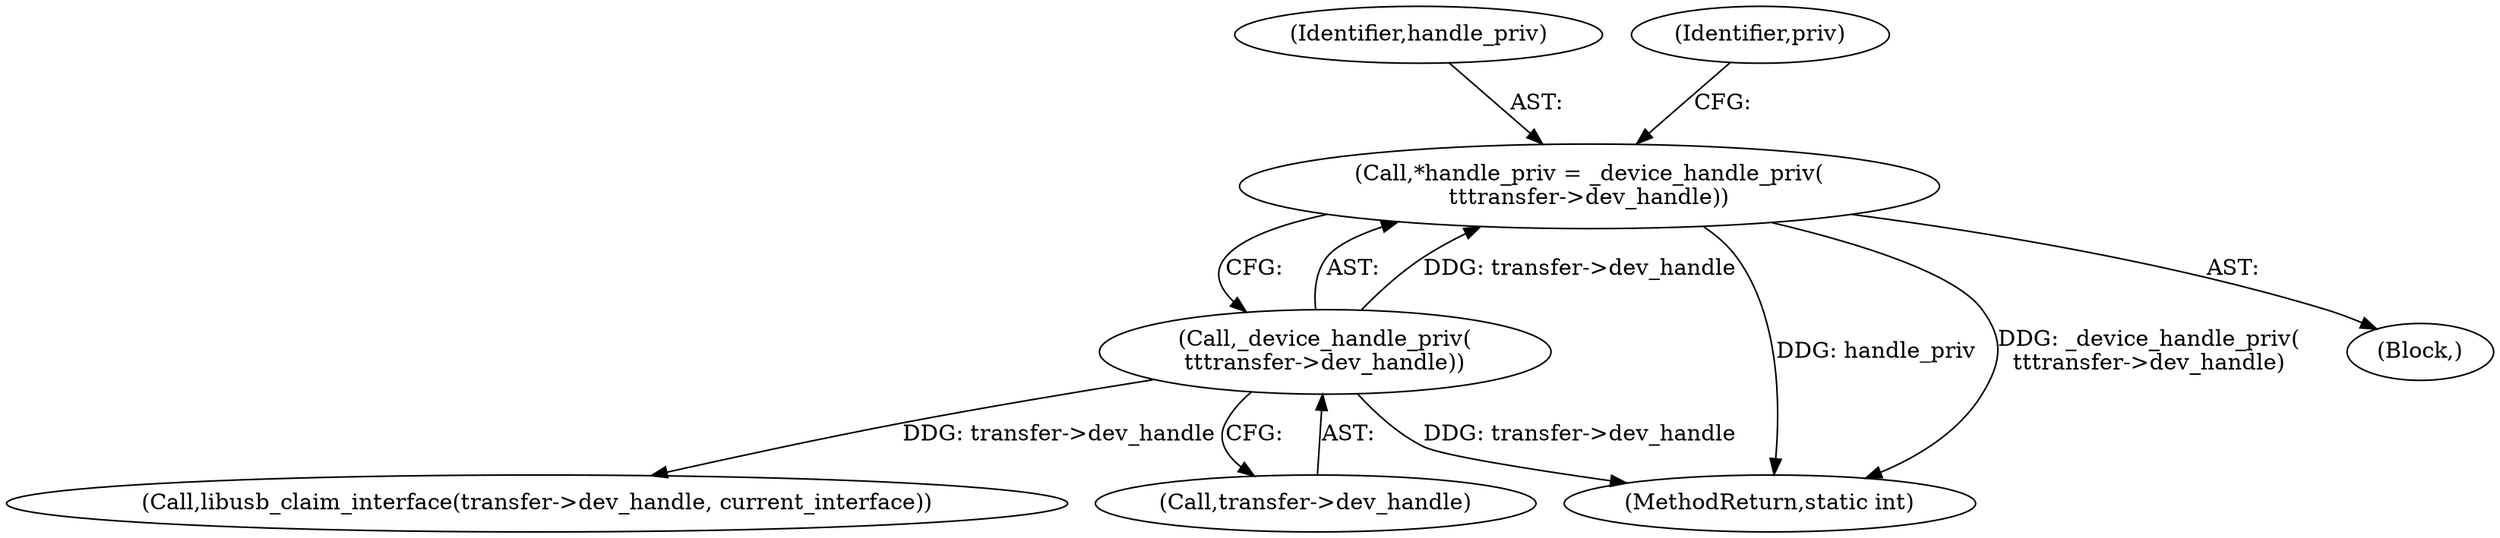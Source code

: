 digraph "0_Chrome_ac149a8d4371c0e01e0934fdd57b09e86f96b5b9_9@pointer" {
"1000116" [label="(Call,*handle_priv = _device_handle_priv(\n\t\ttransfer->dev_handle))"];
"1000118" [label="(Call,_device_handle_priv(\n\t\ttransfer->dev_handle))"];
"1000246" [label="(MethodReturn,static int)"];
"1000180" [label="(Call,libusb_claim_interface(transfer->dev_handle, current_interface))"];
"1000117" [label="(Identifier,handle_priv)"];
"1000119" [label="(Call,transfer->dev_handle)"];
"1000105" [label="(Block,)"];
"1000124" [label="(Identifier,priv)"];
"1000116" [label="(Call,*handle_priv = _device_handle_priv(\n\t\ttransfer->dev_handle))"];
"1000118" [label="(Call,_device_handle_priv(\n\t\ttransfer->dev_handle))"];
"1000116" -> "1000105"  [label="AST: "];
"1000116" -> "1000118"  [label="CFG: "];
"1000117" -> "1000116"  [label="AST: "];
"1000118" -> "1000116"  [label="AST: "];
"1000124" -> "1000116"  [label="CFG: "];
"1000116" -> "1000246"  [label="DDG: handle_priv"];
"1000116" -> "1000246"  [label="DDG: _device_handle_priv(\n\t\ttransfer->dev_handle)"];
"1000118" -> "1000116"  [label="DDG: transfer->dev_handle"];
"1000118" -> "1000119"  [label="CFG: "];
"1000119" -> "1000118"  [label="AST: "];
"1000118" -> "1000246"  [label="DDG: transfer->dev_handle"];
"1000118" -> "1000180"  [label="DDG: transfer->dev_handle"];
}
